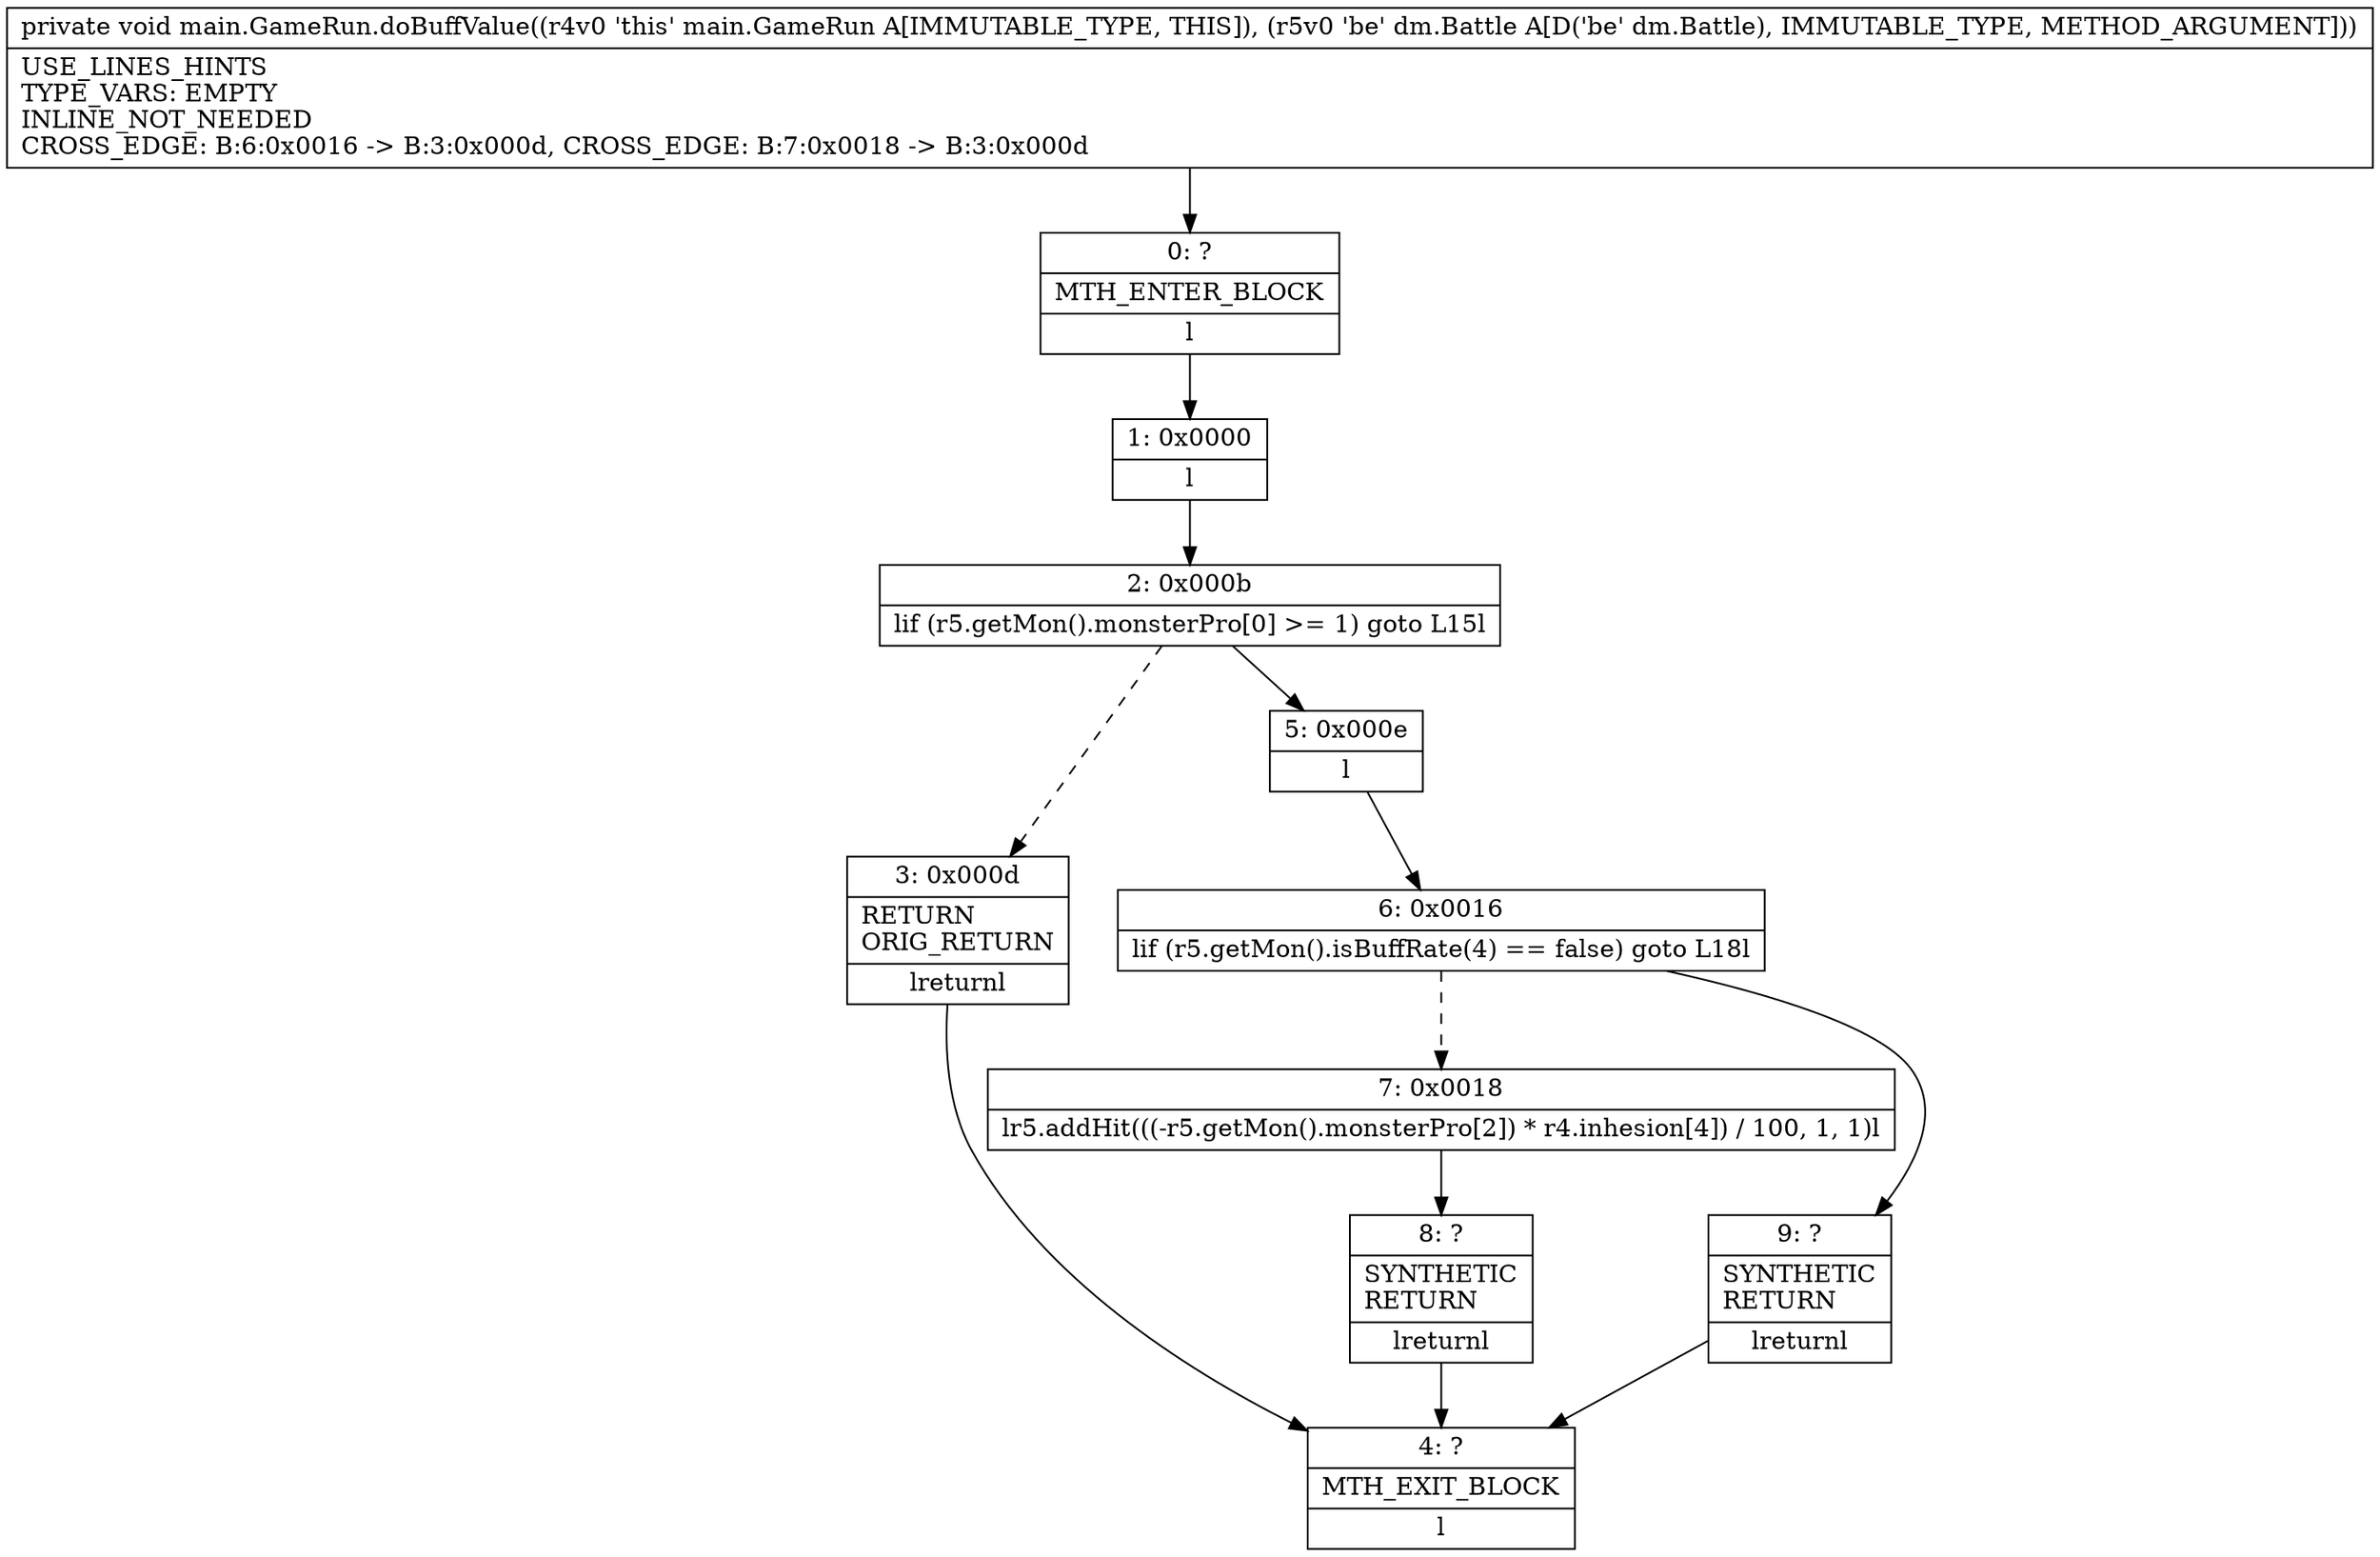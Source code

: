 digraph "CFG formain.GameRun.doBuffValue(Ldm\/Battle;)V" {
Node_0 [shape=record,label="{0\:\ ?|MTH_ENTER_BLOCK\l|l}"];
Node_1 [shape=record,label="{1\:\ 0x0000|l}"];
Node_2 [shape=record,label="{2\:\ 0x000b|lif (r5.getMon().monsterPro[0] \>= 1) goto L15l}"];
Node_3 [shape=record,label="{3\:\ 0x000d|RETURN\lORIG_RETURN\l|lreturnl}"];
Node_4 [shape=record,label="{4\:\ ?|MTH_EXIT_BLOCK\l|l}"];
Node_5 [shape=record,label="{5\:\ 0x000e|l}"];
Node_6 [shape=record,label="{6\:\ 0x0016|lif (r5.getMon().isBuffRate(4) == false) goto L18l}"];
Node_7 [shape=record,label="{7\:\ 0x0018|lr5.addHit(((\-r5.getMon().monsterPro[2]) * r4.inhesion[4]) \/ 100, 1, 1)l}"];
Node_8 [shape=record,label="{8\:\ ?|SYNTHETIC\lRETURN\l|lreturnl}"];
Node_9 [shape=record,label="{9\:\ ?|SYNTHETIC\lRETURN\l|lreturnl}"];
MethodNode[shape=record,label="{private void main.GameRun.doBuffValue((r4v0 'this' main.GameRun A[IMMUTABLE_TYPE, THIS]), (r5v0 'be' dm.Battle A[D('be' dm.Battle), IMMUTABLE_TYPE, METHOD_ARGUMENT]))  | USE_LINES_HINTS\lTYPE_VARS: EMPTY\lINLINE_NOT_NEEDED\lCROSS_EDGE: B:6:0x0016 \-\> B:3:0x000d, CROSS_EDGE: B:7:0x0018 \-\> B:3:0x000d\l}"];
MethodNode -> Node_0;
Node_0 -> Node_1;
Node_1 -> Node_2;
Node_2 -> Node_3[style=dashed];
Node_2 -> Node_5;
Node_3 -> Node_4;
Node_5 -> Node_6;
Node_6 -> Node_7[style=dashed];
Node_6 -> Node_9;
Node_7 -> Node_8;
Node_8 -> Node_4;
Node_9 -> Node_4;
}

